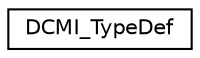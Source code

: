 digraph "Graphical Class Hierarchy"
{
 // LATEX_PDF_SIZE
  edge [fontname="Helvetica",fontsize="10",labelfontname="Helvetica",labelfontsize="10"];
  node [fontname="Helvetica",fontsize="10",shape=record];
  rankdir="LR";
  Node0 [label="DCMI_TypeDef",height=0.2,width=0.4,color="black", fillcolor="white", style="filled",URL="$struct_d_c_m_i___type_def.html",tooltip="DCMI."];
}
